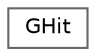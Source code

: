 digraph "Graphical Class Hierarchy"
{
 // LATEX_PDF_SIZE
  bgcolor="transparent";
  edge [fontname=Helvetica,fontsize=10,labelfontname=Helvetica,labelfontsize=10];
  node [fontname=Helvetica,fontsize=10,shape=box,height=0.2,width=0.4];
  rankdir="LR";
  Node0 [id="Node000000",label="GHit",height=0.2,width=0.4,color="grey40", fillcolor="white", style="filled",URL="$utils_8hpp.html#struct_g_hit",tooltip=" "];
}
